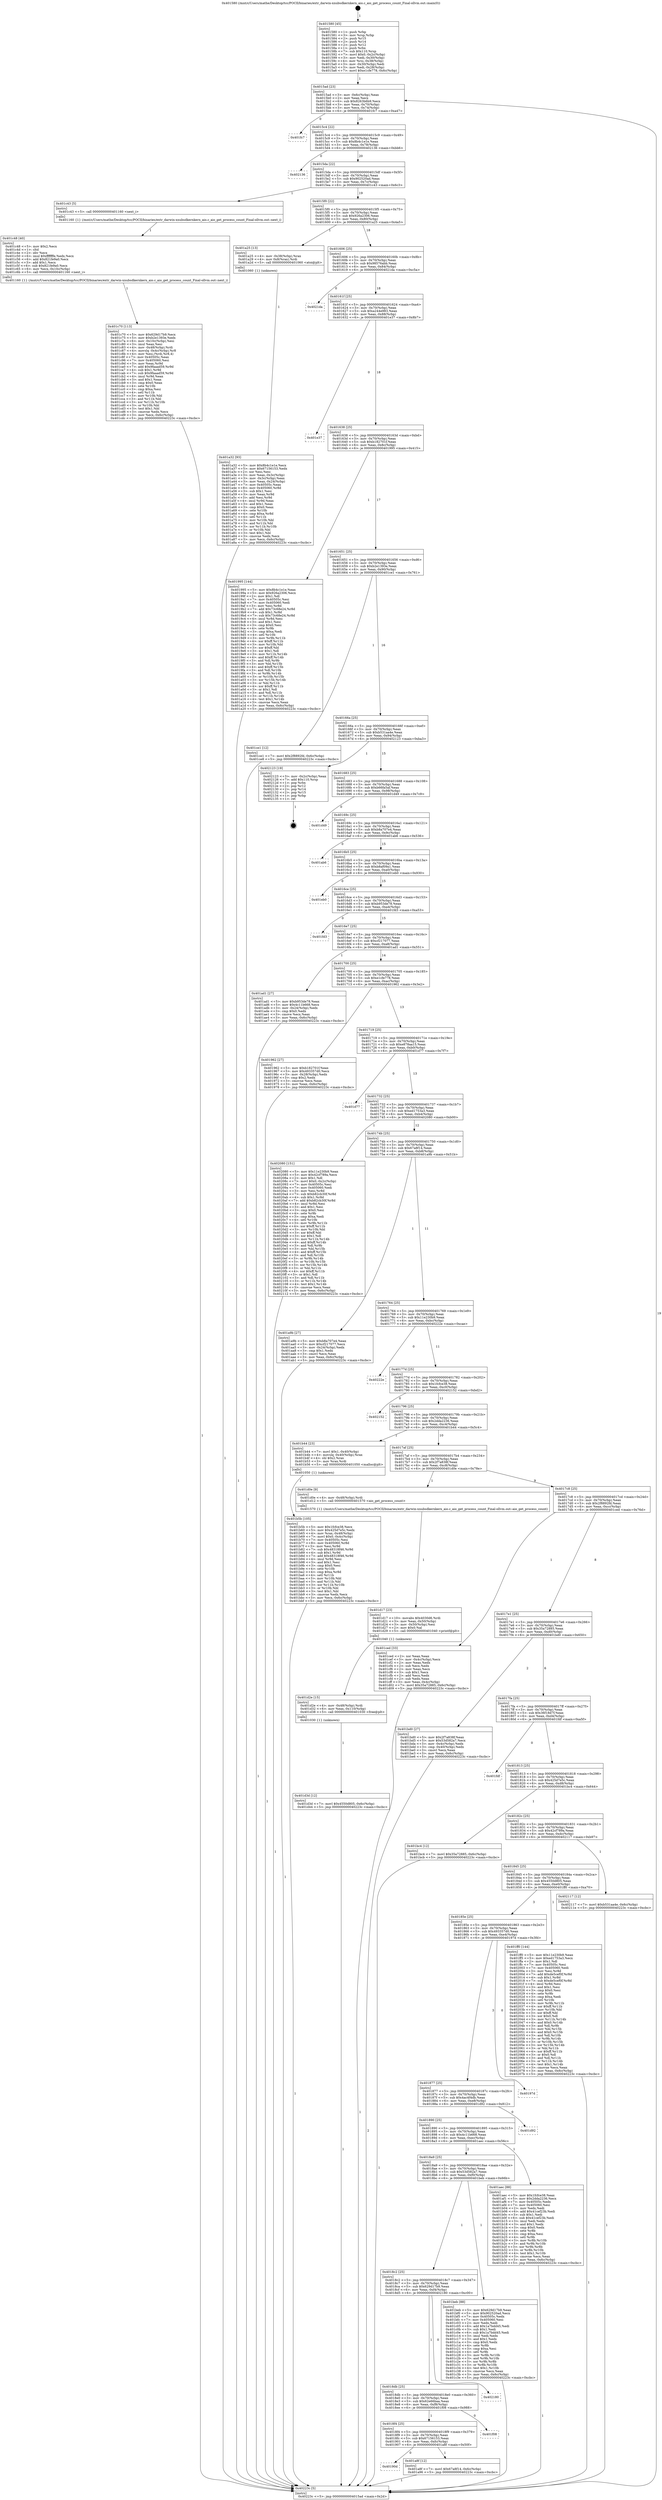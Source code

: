 digraph "0x401580" {
  label = "0x401580 (/mnt/c/Users/mathe/Desktop/tcc/POCII/binaries/extr_darwin-xnubsdkernkern_aio.c_aio_get_process_count_Final-ollvm.out::main(0))"
  labelloc = "t"
  node[shape=record]

  Entry [label="",width=0.3,height=0.3,shape=circle,fillcolor=black,style=filled]
  "0x4015ad" [label="{
     0x4015ad [23]\l
     | [instrs]\l
     &nbsp;&nbsp;0x4015ad \<+3\>: mov -0x6c(%rbp),%eax\l
     &nbsp;&nbsp;0x4015b0 \<+2\>: mov %eax,%ecx\l
     &nbsp;&nbsp;0x4015b2 \<+6\>: sub $0x8263b6b9,%ecx\l
     &nbsp;&nbsp;0x4015b8 \<+3\>: mov %eax,-0x70(%rbp)\l
     &nbsp;&nbsp;0x4015bb \<+3\>: mov %ecx,-0x74(%rbp)\l
     &nbsp;&nbsp;0x4015be \<+6\>: je 0000000000401fc7 \<main+0xa47\>\l
  }"]
  "0x401fc7" [label="{
     0x401fc7\l
  }", style=dashed]
  "0x4015c4" [label="{
     0x4015c4 [22]\l
     | [instrs]\l
     &nbsp;&nbsp;0x4015c4 \<+5\>: jmp 00000000004015c9 \<main+0x49\>\l
     &nbsp;&nbsp;0x4015c9 \<+3\>: mov -0x70(%rbp),%eax\l
     &nbsp;&nbsp;0x4015cc \<+5\>: sub $0x8b4c1e1e,%eax\l
     &nbsp;&nbsp;0x4015d1 \<+3\>: mov %eax,-0x78(%rbp)\l
     &nbsp;&nbsp;0x4015d4 \<+6\>: je 0000000000402136 \<main+0xbb6\>\l
  }"]
  Exit [label="",width=0.3,height=0.3,shape=circle,fillcolor=black,style=filled,peripheries=2]
  "0x402136" [label="{
     0x402136\l
  }", style=dashed]
  "0x4015da" [label="{
     0x4015da [22]\l
     | [instrs]\l
     &nbsp;&nbsp;0x4015da \<+5\>: jmp 00000000004015df \<main+0x5f\>\l
     &nbsp;&nbsp;0x4015df \<+3\>: mov -0x70(%rbp),%eax\l
     &nbsp;&nbsp;0x4015e2 \<+5\>: sub $0x902520ad,%eax\l
     &nbsp;&nbsp;0x4015e7 \<+3\>: mov %eax,-0x7c(%rbp)\l
     &nbsp;&nbsp;0x4015ea \<+6\>: je 0000000000401c43 \<main+0x6c3\>\l
  }"]
  "0x401d3d" [label="{
     0x401d3d [12]\l
     | [instrs]\l
     &nbsp;&nbsp;0x401d3d \<+7\>: movl $0x4550d805,-0x6c(%rbp)\l
     &nbsp;&nbsp;0x401d44 \<+5\>: jmp 000000000040223c \<main+0xcbc\>\l
  }"]
  "0x401c43" [label="{
     0x401c43 [5]\l
     | [instrs]\l
     &nbsp;&nbsp;0x401c43 \<+5\>: call 0000000000401160 \<next_i\>\l
     | [calls]\l
     &nbsp;&nbsp;0x401160 \{1\} (/mnt/c/Users/mathe/Desktop/tcc/POCII/binaries/extr_darwin-xnubsdkernkern_aio.c_aio_get_process_count_Final-ollvm.out::next_i)\l
  }"]
  "0x4015f0" [label="{
     0x4015f0 [22]\l
     | [instrs]\l
     &nbsp;&nbsp;0x4015f0 \<+5\>: jmp 00000000004015f5 \<main+0x75\>\l
     &nbsp;&nbsp;0x4015f5 \<+3\>: mov -0x70(%rbp),%eax\l
     &nbsp;&nbsp;0x4015f8 \<+5\>: sub $0x926a2306,%eax\l
     &nbsp;&nbsp;0x4015fd \<+3\>: mov %eax,-0x80(%rbp)\l
     &nbsp;&nbsp;0x401600 \<+6\>: je 0000000000401a25 \<main+0x4a5\>\l
  }"]
  "0x401d2e" [label="{
     0x401d2e [15]\l
     | [instrs]\l
     &nbsp;&nbsp;0x401d2e \<+4\>: mov -0x48(%rbp),%rdi\l
     &nbsp;&nbsp;0x401d32 \<+6\>: mov %eax,-0x110(%rbp)\l
     &nbsp;&nbsp;0x401d38 \<+5\>: call 0000000000401030 \<free@plt\>\l
     | [calls]\l
     &nbsp;&nbsp;0x401030 \{1\} (unknown)\l
  }"]
  "0x401a25" [label="{
     0x401a25 [13]\l
     | [instrs]\l
     &nbsp;&nbsp;0x401a25 \<+4\>: mov -0x38(%rbp),%rax\l
     &nbsp;&nbsp;0x401a29 \<+4\>: mov 0x8(%rax),%rdi\l
     &nbsp;&nbsp;0x401a2d \<+5\>: call 0000000000401060 \<atoi@plt\>\l
     | [calls]\l
     &nbsp;&nbsp;0x401060 \{1\} (unknown)\l
  }"]
  "0x401606" [label="{
     0x401606 [25]\l
     | [instrs]\l
     &nbsp;&nbsp;0x401606 \<+5\>: jmp 000000000040160b \<main+0x8b\>\l
     &nbsp;&nbsp;0x40160b \<+3\>: mov -0x70(%rbp),%eax\l
     &nbsp;&nbsp;0x40160e \<+5\>: sub $0x98576abb,%eax\l
     &nbsp;&nbsp;0x401613 \<+6\>: mov %eax,-0x84(%rbp)\l
     &nbsp;&nbsp;0x401619 \<+6\>: je 00000000004021da \<main+0xc5a\>\l
  }"]
  "0x401d17" [label="{
     0x401d17 [23]\l
     | [instrs]\l
     &nbsp;&nbsp;0x401d17 \<+10\>: movabs $0x4030d6,%rdi\l
     &nbsp;&nbsp;0x401d21 \<+3\>: mov %eax,-0x50(%rbp)\l
     &nbsp;&nbsp;0x401d24 \<+3\>: mov -0x50(%rbp),%esi\l
     &nbsp;&nbsp;0x401d27 \<+2\>: mov $0x0,%al\l
     &nbsp;&nbsp;0x401d29 \<+5\>: call 0000000000401040 \<printf@plt\>\l
     | [calls]\l
     &nbsp;&nbsp;0x401040 \{1\} (unknown)\l
  }"]
  "0x4021da" [label="{
     0x4021da\l
  }", style=dashed]
  "0x40161f" [label="{
     0x40161f [25]\l
     | [instrs]\l
     &nbsp;&nbsp;0x40161f \<+5\>: jmp 0000000000401624 \<main+0xa4\>\l
     &nbsp;&nbsp;0x401624 \<+3\>: mov -0x70(%rbp),%eax\l
     &nbsp;&nbsp;0x401627 \<+5\>: sub $0xa244e983,%eax\l
     &nbsp;&nbsp;0x40162c \<+6\>: mov %eax,-0x88(%rbp)\l
     &nbsp;&nbsp;0x401632 \<+6\>: je 0000000000401e37 \<main+0x8b7\>\l
  }"]
  "0x401c70" [label="{
     0x401c70 [113]\l
     | [instrs]\l
     &nbsp;&nbsp;0x401c70 \<+5\>: mov $0x629d17b9,%ecx\l
     &nbsp;&nbsp;0x401c75 \<+5\>: mov $0xb2e1393e,%edx\l
     &nbsp;&nbsp;0x401c7a \<+6\>: mov -0x10c(%rbp),%esi\l
     &nbsp;&nbsp;0x401c80 \<+3\>: imul %eax,%esi\l
     &nbsp;&nbsp;0x401c83 \<+4\>: mov -0x48(%rbp),%rdi\l
     &nbsp;&nbsp;0x401c87 \<+4\>: movslq -0x4c(%rbp),%r8\l
     &nbsp;&nbsp;0x401c8b \<+4\>: mov %esi,(%rdi,%r8,4)\l
     &nbsp;&nbsp;0x401c8f \<+7\>: mov 0x40505c,%eax\l
     &nbsp;&nbsp;0x401c96 \<+7\>: mov 0x405060,%esi\l
     &nbsp;&nbsp;0x401c9d \<+3\>: mov %eax,%r9d\l
     &nbsp;&nbsp;0x401ca0 \<+7\>: add $0x9faaad59,%r9d\l
     &nbsp;&nbsp;0x401ca7 \<+4\>: sub $0x1,%r9d\l
     &nbsp;&nbsp;0x401cab \<+7\>: sub $0x9faaad59,%r9d\l
     &nbsp;&nbsp;0x401cb2 \<+4\>: imul %r9d,%eax\l
     &nbsp;&nbsp;0x401cb6 \<+3\>: and $0x1,%eax\l
     &nbsp;&nbsp;0x401cb9 \<+3\>: cmp $0x0,%eax\l
     &nbsp;&nbsp;0x401cbc \<+4\>: sete %r10b\l
     &nbsp;&nbsp;0x401cc0 \<+3\>: cmp $0xa,%esi\l
     &nbsp;&nbsp;0x401cc3 \<+4\>: setl %r11b\l
     &nbsp;&nbsp;0x401cc7 \<+3\>: mov %r10b,%bl\l
     &nbsp;&nbsp;0x401cca \<+3\>: and %r11b,%bl\l
     &nbsp;&nbsp;0x401ccd \<+3\>: xor %r11b,%r10b\l
     &nbsp;&nbsp;0x401cd0 \<+3\>: or %r10b,%bl\l
     &nbsp;&nbsp;0x401cd3 \<+3\>: test $0x1,%bl\l
     &nbsp;&nbsp;0x401cd6 \<+3\>: cmovne %edx,%ecx\l
     &nbsp;&nbsp;0x401cd9 \<+3\>: mov %ecx,-0x6c(%rbp)\l
     &nbsp;&nbsp;0x401cdc \<+5\>: jmp 000000000040223c \<main+0xcbc\>\l
  }"]
  "0x401e37" [label="{
     0x401e37\l
  }", style=dashed]
  "0x401638" [label="{
     0x401638 [25]\l
     | [instrs]\l
     &nbsp;&nbsp;0x401638 \<+5\>: jmp 000000000040163d \<main+0xbd\>\l
     &nbsp;&nbsp;0x40163d \<+3\>: mov -0x70(%rbp),%eax\l
     &nbsp;&nbsp;0x401640 \<+5\>: sub $0xb182701f,%eax\l
     &nbsp;&nbsp;0x401645 \<+6\>: mov %eax,-0x8c(%rbp)\l
     &nbsp;&nbsp;0x40164b \<+6\>: je 0000000000401995 \<main+0x415\>\l
  }"]
  "0x401c48" [label="{
     0x401c48 [40]\l
     | [instrs]\l
     &nbsp;&nbsp;0x401c48 \<+5\>: mov $0x2,%ecx\l
     &nbsp;&nbsp;0x401c4d \<+1\>: cltd\l
     &nbsp;&nbsp;0x401c4e \<+2\>: idiv %ecx\l
     &nbsp;&nbsp;0x401c50 \<+6\>: imul $0xfffffffe,%edx,%ecx\l
     &nbsp;&nbsp;0x401c56 \<+6\>: add $0x821fe9a0,%ecx\l
     &nbsp;&nbsp;0x401c5c \<+3\>: add $0x1,%ecx\l
     &nbsp;&nbsp;0x401c5f \<+6\>: sub $0x821fe9a0,%ecx\l
     &nbsp;&nbsp;0x401c65 \<+6\>: mov %ecx,-0x10c(%rbp)\l
     &nbsp;&nbsp;0x401c6b \<+5\>: call 0000000000401160 \<next_i\>\l
     | [calls]\l
     &nbsp;&nbsp;0x401160 \{1\} (/mnt/c/Users/mathe/Desktop/tcc/POCII/binaries/extr_darwin-xnubsdkernkern_aio.c_aio_get_process_count_Final-ollvm.out::next_i)\l
  }"]
  "0x401995" [label="{
     0x401995 [144]\l
     | [instrs]\l
     &nbsp;&nbsp;0x401995 \<+5\>: mov $0x8b4c1e1e,%eax\l
     &nbsp;&nbsp;0x40199a \<+5\>: mov $0x926a2306,%ecx\l
     &nbsp;&nbsp;0x40199f \<+2\>: mov $0x1,%dl\l
     &nbsp;&nbsp;0x4019a1 \<+7\>: mov 0x40505c,%esi\l
     &nbsp;&nbsp;0x4019a8 \<+7\>: mov 0x405060,%edi\l
     &nbsp;&nbsp;0x4019af \<+3\>: mov %esi,%r8d\l
     &nbsp;&nbsp;0x4019b2 \<+7\>: add $0x73c68e24,%r8d\l
     &nbsp;&nbsp;0x4019b9 \<+4\>: sub $0x1,%r8d\l
     &nbsp;&nbsp;0x4019bd \<+7\>: sub $0x73c68e24,%r8d\l
     &nbsp;&nbsp;0x4019c4 \<+4\>: imul %r8d,%esi\l
     &nbsp;&nbsp;0x4019c8 \<+3\>: and $0x1,%esi\l
     &nbsp;&nbsp;0x4019cb \<+3\>: cmp $0x0,%esi\l
     &nbsp;&nbsp;0x4019ce \<+4\>: sete %r9b\l
     &nbsp;&nbsp;0x4019d2 \<+3\>: cmp $0xa,%edi\l
     &nbsp;&nbsp;0x4019d5 \<+4\>: setl %r10b\l
     &nbsp;&nbsp;0x4019d9 \<+3\>: mov %r9b,%r11b\l
     &nbsp;&nbsp;0x4019dc \<+4\>: xor $0xff,%r11b\l
     &nbsp;&nbsp;0x4019e0 \<+3\>: mov %r10b,%bl\l
     &nbsp;&nbsp;0x4019e3 \<+3\>: xor $0xff,%bl\l
     &nbsp;&nbsp;0x4019e6 \<+3\>: xor $0x1,%dl\l
     &nbsp;&nbsp;0x4019e9 \<+3\>: mov %r11b,%r14b\l
     &nbsp;&nbsp;0x4019ec \<+4\>: and $0xff,%r14b\l
     &nbsp;&nbsp;0x4019f0 \<+3\>: and %dl,%r9b\l
     &nbsp;&nbsp;0x4019f3 \<+3\>: mov %bl,%r15b\l
     &nbsp;&nbsp;0x4019f6 \<+4\>: and $0xff,%r15b\l
     &nbsp;&nbsp;0x4019fa \<+3\>: and %dl,%r10b\l
     &nbsp;&nbsp;0x4019fd \<+3\>: or %r9b,%r14b\l
     &nbsp;&nbsp;0x401a00 \<+3\>: or %r10b,%r15b\l
     &nbsp;&nbsp;0x401a03 \<+3\>: xor %r15b,%r14b\l
     &nbsp;&nbsp;0x401a06 \<+3\>: or %bl,%r11b\l
     &nbsp;&nbsp;0x401a09 \<+4\>: xor $0xff,%r11b\l
     &nbsp;&nbsp;0x401a0d \<+3\>: or $0x1,%dl\l
     &nbsp;&nbsp;0x401a10 \<+3\>: and %dl,%r11b\l
     &nbsp;&nbsp;0x401a13 \<+3\>: or %r11b,%r14b\l
     &nbsp;&nbsp;0x401a16 \<+4\>: test $0x1,%r14b\l
     &nbsp;&nbsp;0x401a1a \<+3\>: cmovne %ecx,%eax\l
     &nbsp;&nbsp;0x401a1d \<+3\>: mov %eax,-0x6c(%rbp)\l
     &nbsp;&nbsp;0x401a20 \<+5\>: jmp 000000000040223c \<main+0xcbc\>\l
  }"]
  "0x401651" [label="{
     0x401651 [25]\l
     | [instrs]\l
     &nbsp;&nbsp;0x401651 \<+5\>: jmp 0000000000401656 \<main+0xd6\>\l
     &nbsp;&nbsp;0x401656 \<+3\>: mov -0x70(%rbp),%eax\l
     &nbsp;&nbsp;0x401659 \<+5\>: sub $0xb2e1393e,%eax\l
     &nbsp;&nbsp;0x40165e \<+6\>: mov %eax,-0x90(%rbp)\l
     &nbsp;&nbsp;0x401664 \<+6\>: je 0000000000401ce1 \<main+0x761\>\l
  }"]
  "0x401b5b" [label="{
     0x401b5b [105]\l
     | [instrs]\l
     &nbsp;&nbsp;0x401b5b \<+5\>: mov $0x1fcfce38,%ecx\l
     &nbsp;&nbsp;0x401b60 \<+5\>: mov $0x425d7e5c,%edx\l
     &nbsp;&nbsp;0x401b65 \<+4\>: mov %rax,-0x48(%rbp)\l
     &nbsp;&nbsp;0x401b69 \<+7\>: movl $0x0,-0x4c(%rbp)\l
     &nbsp;&nbsp;0x401b70 \<+7\>: mov 0x40505c,%esi\l
     &nbsp;&nbsp;0x401b77 \<+8\>: mov 0x405060,%r8d\l
     &nbsp;&nbsp;0x401b7f \<+3\>: mov %esi,%r9d\l
     &nbsp;&nbsp;0x401b82 \<+7\>: sub $0x48318f46,%r9d\l
     &nbsp;&nbsp;0x401b89 \<+4\>: sub $0x1,%r9d\l
     &nbsp;&nbsp;0x401b8d \<+7\>: add $0x48318f46,%r9d\l
     &nbsp;&nbsp;0x401b94 \<+4\>: imul %r9d,%esi\l
     &nbsp;&nbsp;0x401b98 \<+3\>: and $0x1,%esi\l
     &nbsp;&nbsp;0x401b9b \<+3\>: cmp $0x0,%esi\l
     &nbsp;&nbsp;0x401b9e \<+4\>: sete %r10b\l
     &nbsp;&nbsp;0x401ba2 \<+4\>: cmp $0xa,%r8d\l
     &nbsp;&nbsp;0x401ba6 \<+4\>: setl %r11b\l
     &nbsp;&nbsp;0x401baa \<+3\>: mov %r10b,%bl\l
     &nbsp;&nbsp;0x401bad \<+3\>: and %r11b,%bl\l
     &nbsp;&nbsp;0x401bb0 \<+3\>: xor %r11b,%r10b\l
     &nbsp;&nbsp;0x401bb3 \<+3\>: or %r10b,%bl\l
     &nbsp;&nbsp;0x401bb6 \<+3\>: test $0x1,%bl\l
     &nbsp;&nbsp;0x401bb9 \<+3\>: cmovne %edx,%ecx\l
     &nbsp;&nbsp;0x401bbc \<+3\>: mov %ecx,-0x6c(%rbp)\l
     &nbsp;&nbsp;0x401bbf \<+5\>: jmp 000000000040223c \<main+0xcbc\>\l
  }"]
  "0x401ce1" [label="{
     0x401ce1 [12]\l
     | [instrs]\l
     &nbsp;&nbsp;0x401ce1 \<+7\>: movl $0x2f8892fd,-0x6c(%rbp)\l
     &nbsp;&nbsp;0x401ce8 \<+5\>: jmp 000000000040223c \<main+0xcbc\>\l
  }"]
  "0x40166a" [label="{
     0x40166a [25]\l
     | [instrs]\l
     &nbsp;&nbsp;0x40166a \<+5\>: jmp 000000000040166f \<main+0xef\>\l
     &nbsp;&nbsp;0x40166f \<+3\>: mov -0x70(%rbp),%eax\l
     &nbsp;&nbsp;0x401672 \<+5\>: sub $0xb531aa4e,%eax\l
     &nbsp;&nbsp;0x401677 \<+6\>: mov %eax,-0x94(%rbp)\l
     &nbsp;&nbsp;0x40167d \<+6\>: je 0000000000402123 \<main+0xba3\>\l
  }"]
  "0x40190d" [label="{
     0x40190d\l
  }", style=dashed]
  "0x402123" [label="{
     0x402123 [19]\l
     | [instrs]\l
     &nbsp;&nbsp;0x402123 \<+3\>: mov -0x2c(%rbp),%eax\l
     &nbsp;&nbsp;0x402126 \<+7\>: add $0x110,%rsp\l
     &nbsp;&nbsp;0x40212d \<+1\>: pop %rbx\l
     &nbsp;&nbsp;0x40212e \<+2\>: pop %r12\l
     &nbsp;&nbsp;0x402130 \<+2\>: pop %r14\l
     &nbsp;&nbsp;0x402132 \<+2\>: pop %r15\l
     &nbsp;&nbsp;0x402134 \<+1\>: pop %rbp\l
     &nbsp;&nbsp;0x402135 \<+1\>: ret\l
  }"]
  "0x401683" [label="{
     0x401683 [25]\l
     | [instrs]\l
     &nbsp;&nbsp;0x401683 \<+5\>: jmp 0000000000401688 \<main+0x108\>\l
     &nbsp;&nbsp;0x401688 \<+3\>: mov -0x70(%rbp),%eax\l
     &nbsp;&nbsp;0x40168b \<+5\>: sub $0xb66fa5af,%eax\l
     &nbsp;&nbsp;0x401690 \<+6\>: mov %eax,-0x98(%rbp)\l
     &nbsp;&nbsp;0x401696 \<+6\>: je 0000000000401d49 \<main+0x7c9\>\l
  }"]
  "0x401a8f" [label="{
     0x401a8f [12]\l
     | [instrs]\l
     &nbsp;&nbsp;0x401a8f \<+7\>: movl $0x67a8f14,-0x6c(%rbp)\l
     &nbsp;&nbsp;0x401a96 \<+5\>: jmp 000000000040223c \<main+0xcbc\>\l
  }"]
  "0x401d49" [label="{
     0x401d49\l
  }", style=dashed]
  "0x40169c" [label="{
     0x40169c [25]\l
     | [instrs]\l
     &nbsp;&nbsp;0x40169c \<+5\>: jmp 00000000004016a1 \<main+0x121\>\l
     &nbsp;&nbsp;0x4016a1 \<+3\>: mov -0x70(%rbp),%eax\l
     &nbsp;&nbsp;0x4016a4 \<+5\>: sub $0xb8a707e4,%eax\l
     &nbsp;&nbsp;0x4016a9 \<+6\>: mov %eax,-0x9c(%rbp)\l
     &nbsp;&nbsp;0x4016af \<+6\>: je 0000000000401ab6 \<main+0x536\>\l
  }"]
  "0x4018f4" [label="{
     0x4018f4 [25]\l
     | [instrs]\l
     &nbsp;&nbsp;0x4018f4 \<+5\>: jmp 00000000004018f9 \<main+0x379\>\l
     &nbsp;&nbsp;0x4018f9 \<+3\>: mov -0x70(%rbp),%eax\l
     &nbsp;&nbsp;0x4018fc \<+5\>: sub $0x67156153,%eax\l
     &nbsp;&nbsp;0x401901 \<+6\>: mov %eax,-0xfc(%rbp)\l
     &nbsp;&nbsp;0x401907 \<+6\>: je 0000000000401a8f \<main+0x50f\>\l
  }"]
  "0x401ab6" [label="{
     0x401ab6\l
  }", style=dashed]
  "0x4016b5" [label="{
     0x4016b5 [25]\l
     | [instrs]\l
     &nbsp;&nbsp;0x4016b5 \<+5\>: jmp 00000000004016ba \<main+0x13a\>\l
     &nbsp;&nbsp;0x4016ba \<+3\>: mov -0x70(%rbp),%eax\l
     &nbsp;&nbsp;0x4016bd \<+5\>: sub $0xb8af09a1,%eax\l
     &nbsp;&nbsp;0x4016c2 \<+6\>: mov %eax,-0xa0(%rbp)\l
     &nbsp;&nbsp;0x4016c8 \<+6\>: je 0000000000401eb0 \<main+0x930\>\l
  }"]
  "0x401f08" [label="{
     0x401f08\l
  }", style=dashed]
  "0x401eb0" [label="{
     0x401eb0\l
  }", style=dashed]
  "0x4016ce" [label="{
     0x4016ce [25]\l
     | [instrs]\l
     &nbsp;&nbsp;0x4016ce \<+5\>: jmp 00000000004016d3 \<main+0x153\>\l
     &nbsp;&nbsp;0x4016d3 \<+3\>: mov -0x70(%rbp),%eax\l
     &nbsp;&nbsp;0x4016d6 \<+5\>: sub $0xb953de78,%eax\l
     &nbsp;&nbsp;0x4016db \<+6\>: mov %eax,-0xa4(%rbp)\l
     &nbsp;&nbsp;0x4016e1 \<+6\>: je 0000000000401fd3 \<main+0xa53\>\l
  }"]
  "0x4018db" [label="{
     0x4018db [25]\l
     | [instrs]\l
     &nbsp;&nbsp;0x4018db \<+5\>: jmp 00000000004018e0 \<main+0x360\>\l
     &nbsp;&nbsp;0x4018e0 \<+3\>: mov -0x70(%rbp),%eax\l
     &nbsp;&nbsp;0x4018e3 \<+5\>: sub $0x62e66baa,%eax\l
     &nbsp;&nbsp;0x4018e8 \<+6\>: mov %eax,-0xf8(%rbp)\l
     &nbsp;&nbsp;0x4018ee \<+6\>: je 0000000000401f08 \<main+0x988\>\l
  }"]
  "0x401fd3" [label="{
     0x401fd3\l
  }", style=dashed]
  "0x4016e7" [label="{
     0x4016e7 [25]\l
     | [instrs]\l
     &nbsp;&nbsp;0x4016e7 \<+5\>: jmp 00000000004016ec \<main+0x16c\>\l
     &nbsp;&nbsp;0x4016ec \<+3\>: mov -0x70(%rbp),%eax\l
     &nbsp;&nbsp;0x4016ef \<+5\>: sub $0xcf217077,%eax\l
     &nbsp;&nbsp;0x4016f4 \<+6\>: mov %eax,-0xa8(%rbp)\l
     &nbsp;&nbsp;0x4016fa \<+6\>: je 0000000000401ad1 \<main+0x551\>\l
  }"]
  "0x402180" [label="{
     0x402180\l
  }", style=dashed]
  "0x401ad1" [label="{
     0x401ad1 [27]\l
     | [instrs]\l
     &nbsp;&nbsp;0x401ad1 \<+5\>: mov $0xb953de78,%eax\l
     &nbsp;&nbsp;0x401ad6 \<+5\>: mov $0x4c11b668,%ecx\l
     &nbsp;&nbsp;0x401adb \<+3\>: mov -0x24(%rbp),%edx\l
     &nbsp;&nbsp;0x401ade \<+3\>: cmp $0x0,%edx\l
     &nbsp;&nbsp;0x401ae1 \<+3\>: cmove %ecx,%eax\l
     &nbsp;&nbsp;0x401ae4 \<+3\>: mov %eax,-0x6c(%rbp)\l
     &nbsp;&nbsp;0x401ae7 \<+5\>: jmp 000000000040223c \<main+0xcbc\>\l
  }"]
  "0x401700" [label="{
     0x401700 [25]\l
     | [instrs]\l
     &nbsp;&nbsp;0x401700 \<+5\>: jmp 0000000000401705 \<main+0x185\>\l
     &nbsp;&nbsp;0x401705 \<+3\>: mov -0x70(%rbp),%eax\l
     &nbsp;&nbsp;0x401708 \<+5\>: sub $0xe1cfe778,%eax\l
     &nbsp;&nbsp;0x40170d \<+6\>: mov %eax,-0xac(%rbp)\l
     &nbsp;&nbsp;0x401713 \<+6\>: je 0000000000401962 \<main+0x3e2\>\l
  }"]
  "0x4018c2" [label="{
     0x4018c2 [25]\l
     | [instrs]\l
     &nbsp;&nbsp;0x4018c2 \<+5\>: jmp 00000000004018c7 \<main+0x347\>\l
     &nbsp;&nbsp;0x4018c7 \<+3\>: mov -0x70(%rbp),%eax\l
     &nbsp;&nbsp;0x4018ca \<+5\>: sub $0x629d17b9,%eax\l
     &nbsp;&nbsp;0x4018cf \<+6\>: mov %eax,-0xf4(%rbp)\l
     &nbsp;&nbsp;0x4018d5 \<+6\>: je 0000000000402180 \<main+0xc00\>\l
  }"]
  "0x401962" [label="{
     0x401962 [27]\l
     | [instrs]\l
     &nbsp;&nbsp;0x401962 \<+5\>: mov $0xb182701f,%eax\l
     &nbsp;&nbsp;0x401967 \<+5\>: mov $0x493357d0,%ecx\l
     &nbsp;&nbsp;0x40196c \<+3\>: mov -0x28(%rbp),%edx\l
     &nbsp;&nbsp;0x40196f \<+3\>: cmp $0x2,%edx\l
     &nbsp;&nbsp;0x401972 \<+3\>: cmovne %ecx,%eax\l
     &nbsp;&nbsp;0x401975 \<+3\>: mov %eax,-0x6c(%rbp)\l
     &nbsp;&nbsp;0x401978 \<+5\>: jmp 000000000040223c \<main+0xcbc\>\l
  }"]
  "0x401719" [label="{
     0x401719 [25]\l
     | [instrs]\l
     &nbsp;&nbsp;0x401719 \<+5\>: jmp 000000000040171e \<main+0x19e\>\l
     &nbsp;&nbsp;0x40171e \<+3\>: mov -0x70(%rbp),%eax\l
     &nbsp;&nbsp;0x401721 \<+5\>: sub $0xe878aa15,%eax\l
     &nbsp;&nbsp;0x401726 \<+6\>: mov %eax,-0xb0(%rbp)\l
     &nbsp;&nbsp;0x40172c \<+6\>: je 0000000000401d77 \<main+0x7f7\>\l
  }"]
  "0x40223c" [label="{
     0x40223c [5]\l
     | [instrs]\l
     &nbsp;&nbsp;0x40223c \<+5\>: jmp 00000000004015ad \<main+0x2d\>\l
  }"]
  "0x401580" [label="{
     0x401580 [45]\l
     | [instrs]\l
     &nbsp;&nbsp;0x401580 \<+1\>: push %rbp\l
     &nbsp;&nbsp;0x401581 \<+3\>: mov %rsp,%rbp\l
     &nbsp;&nbsp;0x401584 \<+2\>: push %r15\l
     &nbsp;&nbsp;0x401586 \<+2\>: push %r14\l
     &nbsp;&nbsp;0x401588 \<+2\>: push %r12\l
     &nbsp;&nbsp;0x40158a \<+1\>: push %rbx\l
     &nbsp;&nbsp;0x40158b \<+7\>: sub $0x110,%rsp\l
     &nbsp;&nbsp;0x401592 \<+7\>: movl $0x0,-0x2c(%rbp)\l
     &nbsp;&nbsp;0x401599 \<+3\>: mov %edi,-0x30(%rbp)\l
     &nbsp;&nbsp;0x40159c \<+4\>: mov %rsi,-0x38(%rbp)\l
     &nbsp;&nbsp;0x4015a0 \<+3\>: mov -0x30(%rbp),%edi\l
     &nbsp;&nbsp;0x4015a3 \<+3\>: mov %edi,-0x28(%rbp)\l
     &nbsp;&nbsp;0x4015a6 \<+7\>: movl $0xe1cfe778,-0x6c(%rbp)\l
  }"]
  "0x401a32" [label="{
     0x401a32 [93]\l
     | [instrs]\l
     &nbsp;&nbsp;0x401a32 \<+5\>: mov $0x8b4c1e1e,%ecx\l
     &nbsp;&nbsp;0x401a37 \<+5\>: mov $0x67156153,%edx\l
     &nbsp;&nbsp;0x401a3c \<+2\>: xor %esi,%esi\l
     &nbsp;&nbsp;0x401a3e \<+3\>: mov %eax,-0x3c(%rbp)\l
     &nbsp;&nbsp;0x401a41 \<+3\>: mov -0x3c(%rbp),%eax\l
     &nbsp;&nbsp;0x401a44 \<+3\>: mov %eax,-0x24(%rbp)\l
     &nbsp;&nbsp;0x401a47 \<+7\>: mov 0x40505c,%eax\l
     &nbsp;&nbsp;0x401a4e \<+8\>: mov 0x405060,%r8d\l
     &nbsp;&nbsp;0x401a56 \<+3\>: sub $0x1,%esi\l
     &nbsp;&nbsp;0x401a59 \<+3\>: mov %eax,%r9d\l
     &nbsp;&nbsp;0x401a5c \<+3\>: add %esi,%r9d\l
     &nbsp;&nbsp;0x401a5f \<+4\>: imul %r9d,%eax\l
     &nbsp;&nbsp;0x401a63 \<+3\>: and $0x1,%eax\l
     &nbsp;&nbsp;0x401a66 \<+3\>: cmp $0x0,%eax\l
     &nbsp;&nbsp;0x401a69 \<+4\>: sete %r10b\l
     &nbsp;&nbsp;0x401a6d \<+4\>: cmp $0xa,%r8d\l
     &nbsp;&nbsp;0x401a71 \<+4\>: setl %r11b\l
     &nbsp;&nbsp;0x401a75 \<+3\>: mov %r10b,%bl\l
     &nbsp;&nbsp;0x401a78 \<+3\>: and %r11b,%bl\l
     &nbsp;&nbsp;0x401a7b \<+3\>: xor %r11b,%r10b\l
     &nbsp;&nbsp;0x401a7e \<+3\>: or %r10b,%bl\l
     &nbsp;&nbsp;0x401a81 \<+3\>: test $0x1,%bl\l
     &nbsp;&nbsp;0x401a84 \<+3\>: cmovne %edx,%ecx\l
     &nbsp;&nbsp;0x401a87 \<+3\>: mov %ecx,-0x6c(%rbp)\l
     &nbsp;&nbsp;0x401a8a \<+5\>: jmp 000000000040223c \<main+0xcbc\>\l
  }"]
  "0x401beb" [label="{
     0x401beb [88]\l
     | [instrs]\l
     &nbsp;&nbsp;0x401beb \<+5\>: mov $0x629d17b9,%eax\l
     &nbsp;&nbsp;0x401bf0 \<+5\>: mov $0x902520ad,%ecx\l
     &nbsp;&nbsp;0x401bf5 \<+7\>: mov 0x40505c,%edx\l
     &nbsp;&nbsp;0x401bfc \<+7\>: mov 0x405060,%esi\l
     &nbsp;&nbsp;0x401c03 \<+2\>: mov %edx,%edi\l
     &nbsp;&nbsp;0x401c05 \<+6\>: add $0x1a7bdd45,%edi\l
     &nbsp;&nbsp;0x401c0b \<+3\>: sub $0x1,%edi\l
     &nbsp;&nbsp;0x401c0e \<+6\>: sub $0x1a7bdd45,%edi\l
     &nbsp;&nbsp;0x401c14 \<+3\>: imul %edi,%edx\l
     &nbsp;&nbsp;0x401c17 \<+3\>: and $0x1,%edx\l
     &nbsp;&nbsp;0x401c1a \<+3\>: cmp $0x0,%edx\l
     &nbsp;&nbsp;0x401c1d \<+4\>: sete %r8b\l
     &nbsp;&nbsp;0x401c21 \<+3\>: cmp $0xa,%esi\l
     &nbsp;&nbsp;0x401c24 \<+4\>: setl %r9b\l
     &nbsp;&nbsp;0x401c28 \<+3\>: mov %r8b,%r10b\l
     &nbsp;&nbsp;0x401c2b \<+3\>: and %r9b,%r10b\l
     &nbsp;&nbsp;0x401c2e \<+3\>: xor %r9b,%r8b\l
     &nbsp;&nbsp;0x401c31 \<+3\>: or %r8b,%r10b\l
     &nbsp;&nbsp;0x401c34 \<+4\>: test $0x1,%r10b\l
     &nbsp;&nbsp;0x401c38 \<+3\>: cmovne %ecx,%eax\l
     &nbsp;&nbsp;0x401c3b \<+3\>: mov %eax,-0x6c(%rbp)\l
     &nbsp;&nbsp;0x401c3e \<+5\>: jmp 000000000040223c \<main+0xcbc\>\l
  }"]
  "0x401d77" [label="{
     0x401d77\l
  }", style=dashed]
  "0x401732" [label="{
     0x401732 [25]\l
     | [instrs]\l
     &nbsp;&nbsp;0x401732 \<+5\>: jmp 0000000000401737 \<main+0x1b7\>\l
     &nbsp;&nbsp;0x401737 \<+3\>: mov -0x70(%rbp),%eax\l
     &nbsp;&nbsp;0x40173a \<+5\>: sub $0xed1753a3,%eax\l
     &nbsp;&nbsp;0x40173f \<+6\>: mov %eax,-0xb4(%rbp)\l
     &nbsp;&nbsp;0x401745 \<+6\>: je 0000000000402080 \<main+0xb00\>\l
  }"]
  "0x4018a9" [label="{
     0x4018a9 [25]\l
     | [instrs]\l
     &nbsp;&nbsp;0x4018a9 \<+5\>: jmp 00000000004018ae \<main+0x32e\>\l
     &nbsp;&nbsp;0x4018ae \<+3\>: mov -0x70(%rbp),%eax\l
     &nbsp;&nbsp;0x4018b1 \<+5\>: sub $0x53d582a7,%eax\l
     &nbsp;&nbsp;0x4018b6 \<+6\>: mov %eax,-0xf0(%rbp)\l
     &nbsp;&nbsp;0x4018bc \<+6\>: je 0000000000401beb \<main+0x66b\>\l
  }"]
  "0x402080" [label="{
     0x402080 [151]\l
     | [instrs]\l
     &nbsp;&nbsp;0x402080 \<+5\>: mov $0x11e230b9,%eax\l
     &nbsp;&nbsp;0x402085 \<+5\>: mov $0x42cf789a,%ecx\l
     &nbsp;&nbsp;0x40208a \<+2\>: mov $0x1,%dl\l
     &nbsp;&nbsp;0x40208c \<+7\>: movl $0x0,-0x2c(%rbp)\l
     &nbsp;&nbsp;0x402093 \<+7\>: mov 0x40505c,%esi\l
     &nbsp;&nbsp;0x40209a \<+7\>: mov 0x405060,%edi\l
     &nbsp;&nbsp;0x4020a1 \<+3\>: mov %esi,%r8d\l
     &nbsp;&nbsp;0x4020a4 \<+7\>: sub $0xb82cb30f,%r8d\l
     &nbsp;&nbsp;0x4020ab \<+4\>: sub $0x1,%r8d\l
     &nbsp;&nbsp;0x4020af \<+7\>: add $0xb82cb30f,%r8d\l
     &nbsp;&nbsp;0x4020b6 \<+4\>: imul %r8d,%esi\l
     &nbsp;&nbsp;0x4020ba \<+3\>: and $0x1,%esi\l
     &nbsp;&nbsp;0x4020bd \<+3\>: cmp $0x0,%esi\l
     &nbsp;&nbsp;0x4020c0 \<+4\>: sete %r9b\l
     &nbsp;&nbsp;0x4020c4 \<+3\>: cmp $0xa,%edi\l
     &nbsp;&nbsp;0x4020c7 \<+4\>: setl %r10b\l
     &nbsp;&nbsp;0x4020cb \<+3\>: mov %r9b,%r11b\l
     &nbsp;&nbsp;0x4020ce \<+4\>: xor $0xff,%r11b\l
     &nbsp;&nbsp;0x4020d2 \<+3\>: mov %r10b,%bl\l
     &nbsp;&nbsp;0x4020d5 \<+3\>: xor $0xff,%bl\l
     &nbsp;&nbsp;0x4020d8 \<+3\>: xor $0x1,%dl\l
     &nbsp;&nbsp;0x4020db \<+3\>: mov %r11b,%r14b\l
     &nbsp;&nbsp;0x4020de \<+4\>: and $0xff,%r14b\l
     &nbsp;&nbsp;0x4020e2 \<+3\>: and %dl,%r9b\l
     &nbsp;&nbsp;0x4020e5 \<+3\>: mov %bl,%r15b\l
     &nbsp;&nbsp;0x4020e8 \<+4\>: and $0xff,%r15b\l
     &nbsp;&nbsp;0x4020ec \<+3\>: and %dl,%r10b\l
     &nbsp;&nbsp;0x4020ef \<+3\>: or %r9b,%r14b\l
     &nbsp;&nbsp;0x4020f2 \<+3\>: or %r10b,%r15b\l
     &nbsp;&nbsp;0x4020f5 \<+3\>: xor %r15b,%r14b\l
     &nbsp;&nbsp;0x4020f8 \<+3\>: or %bl,%r11b\l
     &nbsp;&nbsp;0x4020fb \<+4\>: xor $0xff,%r11b\l
     &nbsp;&nbsp;0x4020ff \<+3\>: or $0x1,%dl\l
     &nbsp;&nbsp;0x402102 \<+3\>: and %dl,%r11b\l
     &nbsp;&nbsp;0x402105 \<+3\>: or %r11b,%r14b\l
     &nbsp;&nbsp;0x402108 \<+4\>: test $0x1,%r14b\l
     &nbsp;&nbsp;0x40210c \<+3\>: cmovne %ecx,%eax\l
     &nbsp;&nbsp;0x40210f \<+3\>: mov %eax,-0x6c(%rbp)\l
     &nbsp;&nbsp;0x402112 \<+5\>: jmp 000000000040223c \<main+0xcbc\>\l
  }"]
  "0x40174b" [label="{
     0x40174b [25]\l
     | [instrs]\l
     &nbsp;&nbsp;0x40174b \<+5\>: jmp 0000000000401750 \<main+0x1d0\>\l
     &nbsp;&nbsp;0x401750 \<+3\>: mov -0x70(%rbp),%eax\l
     &nbsp;&nbsp;0x401753 \<+5\>: sub $0x67a8f14,%eax\l
     &nbsp;&nbsp;0x401758 \<+6\>: mov %eax,-0xb8(%rbp)\l
     &nbsp;&nbsp;0x40175e \<+6\>: je 0000000000401a9b \<main+0x51b\>\l
  }"]
  "0x401aec" [label="{
     0x401aec [88]\l
     | [instrs]\l
     &nbsp;&nbsp;0x401aec \<+5\>: mov $0x1fcfce38,%eax\l
     &nbsp;&nbsp;0x401af1 \<+5\>: mov $0x2dda2236,%ecx\l
     &nbsp;&nbsp;0x401af6 \<+7\>: mov 0x40505c,%edx\l
     &nbsp;&nbsp;0x401afd \<+7\>: mov 0x405060,%esi\l
     &nbsp;&nbsp;0x401b04 \<+2\>: mov %edx,%edi\l
     &nbsp;&nbsp;0x401b06 \<+6\>: add $0x41cef23b,%edi\l
     &nbsp;&nbsp;0x401b0c \<+3\>: sub $0x1,%edi\l
     &nbsp;&nbsp;0x401b0f \<+6\>: sub $0x41cef23b,%edi\l
     &nbsp;&nbsp;0x401b15 \<+3\>: imul %edi,%edx\l
     &nbsp;&nbsp;0x401b18 \<+3\>: and $0x1,%edx\l
     &nbsp;&nbsp;0x401b1b \<+3\>: cmp $0x0,%edx\l
     &nbsp;&nbsp;0x401b1e \<+4\>: sete %r8b\l
     &nbsp;&nbsp;0x401b22 \<+3\>: cmp $0xa,%esi\l
     &nbsp;&nbsp;0x401b25 \<+4\>: setl %r9b\l
     &nbsp;&nbsp;0x401b29 \<+3\>: mov %r8b,%r10b\l
     &nbsp;&nbsp;0x401b2c \<+3\>: and %r9b,%r10b\l
     &nbsp;&nbsp;0x401b2f \<+3\>: xor %r9b,%r8b\l
     &nbsp;&nbsp;0x401b32 \<+3\>: or %r8b,%r10b\l
     &nbsp;&nbsp;0x401b35 \<+4\>: test $0x1,%r10b\l
     &nbsp;&nbsp;0x401b39 \<+3\>: cmovne %ecx,%eax\l
     &nbsp;&nbsp;0x401b3c \<+3\>: mov %eax,-0x6c(%rbp)\l
     &nbsp;&nbsp;0x401b3f \<+5\>: jmp 000000000040223c \<main+0xcbc\>\l
  }"]
  "0x401a9b" [label="{
     0x401a9b [27]\l
     | [instrs]\l
     &nbsp;&nbsp;0x401a9b \<+5\>: mov $0xb8a707e4,%eax\l
     &nbsp;&nbsp;0x401aa0 \<+5\>: mov $0xcf217077,%ecx\l
     &nbsp;&nbsp;0x401aa5 \<+3\>: mov -0x24(%rbp),%edx\l
     &nbsp;&nbsp;0x401aa8 \<+3\>: cmp $0x1,%edx\l
     &nbsp;&nbsp;0x401aab \<+3\>: cmovl %ecx,%eax\l
     &nbsp;&nbsp;0x401aae \<+3\>: mov %eax,-0x6c(%rbp)\l
     &nbsp;&nbsp;0x401ab1 \<+5\>: jmp 000000000040223c \<main+0xcbc\>\l
  }"]
  "0x401764" [label="{
     0x401764 [25]\l
     | [instrs]\l
     &nbsp;&nbsp;0x401764 \<+5\>: jmp 0000000000401769 \<main+0x1e9\>\l
     &nbsp;&nbsp;0x401769 \<+3\>: mov -0x70(%rbp),%eax\l
     &nbsp;&nbsp;0x40176c \<+5\>: sub $0x11e230b9,%eax\l
     &nbsp;&nbsp;0x401771 \<+6\>: mov %eax,-0xbc(%rbp)\l
     &nbsp;&nbsp;0x401777 \<+6\>: je 000000000040222e \<main+0xcae\>\l
  }"]
  "0x401890" [label="{
     0x401890 [25]\l
     | [instrs]\l
     &nbsp;&nbsp;0x401890 \<+5\>: jmp 0000000000401895 \<main+0x315\>\l
     &nbsp;&nbsp;0x401895 \<+3\>: mov -0x70(%rbp),%eax\l
     &nbsp;&nbsp;0x401898 \<+5\>: sub $0x4c11b668,%eax\l
     &nbsp;&nbsp;0x40189d \<+6\>: mov %eax,-0xec(%rbp)\l
     &nbsp;&nbsp;0x4018a3 \<+6\>: je 0000000000401aec \<main+0x56c\>\l
  }"]
  "0x40222e" [label="{
     0x40222e\l
  }", style=dashed]
  "0x40177d" [label="{
     0x40177d [25]\l
     | [instrs]\l
     &nbsp;&nbsp;0x40177d \<+5\>: jmp 0000000000401782 \<main+0x202\>\l
     &nbsp;&nbsp;0x401782 \<+3\>: mov -0x70(%rbp),%eax\l
     &nbsp;&nbsp;0x401785 \<+5\>: sub $0x1fcfce38,%eax\l
     &nbsp;&nbsp;0x40178a \<+6\>: mov %eax,-0xc0(%rbp)\l
     &nbsp;&nbsp;0x401790 \<+6\>: je 0000000000402152 \<main+0xbd2\>\l
  }"]
  "0x401d92" [label="{
     0x401d92\l
  }", style=dashed]
  "0x402152" [label="{
     0x402152\l
  }", style=dashed]
  "0x401796" [label="{
     0x401796 [25]\l
     | [instrs]\l
     &nbsp;&nbsp;0x401796 \<+5\>: jmp 000000000040179b \<main+0x21b\>\l
     &nbsp;&nbsp;0x40179b \<+3\>: mov -0x70(%rbp),%eax\l
     &nbsp;&nbsp;0x40179e \<+5\>: sub $0x2dda2236,%eax\l
     &nbsp;&nbsp;0x4017a3 \<+6\>: mov %eax,-0xc4(%rbp)\l
     &nbsp;&nbsp;0x4017a9 \<+6\>: je 0000000000401b44 \<main+0x5c4\>\l
  }"]
  "0x401877" [label="{
     0x401877 [25]\l
     | [instrs]\l
     &nbsp;&nbsp;0x401877 \<+5\>: jmp 000000000040187c \<main+0x2fc\>\l
     &nbsp;&nbsp;0x40187c \<+3\>: mov -0x70(%rbp),%eax\l
     &nbsp;&nbsp;0x40187f \<+5\>: sub $0x4ac4f4db,%eax\l
     &nbsp;&nbsp;0x401884 \<+6\>: mov %eax,-0xe8(%rbp)\l
     &nbsp;&nbsp;0x40188a \<+6\>: je 0000000000401d92 \<main+0x812\>\l
  }"]
  "0x401b44" [label="{
     0x401b44 [23]\l
     | [instrs]\l
     &nbsp;&nbsp;0x401b44 \<+7\>: movl $0x1,-0x40(%rbp)\l
     &nbsp;&nbsp;0x401b4b \<+4\>: movslq -0x40(%rbp),%rax\l
     &nbsp;&nbsp;0x401b4f \<+4\>: shl $0x2,%rax\l
     &nbsp;&nbsp;0x401b53 \<+3\>: mov %rax,%rdi\l
     &nbsp;&nbsp;0x401b56 \<+5\>: call 0000000000401050 \<malloc@plt\>\l
     | [calls]\l
     &nbsp;&nbsp;0x401050 \{1\} (unknown)\l
  }"]
  "0x4017af" [label="{
     0x4017af [25]\l
     | [instrs]\l
     &nbsp;&nbsp;0x4017af \<+5\>: jmp 00000000004017b4 \<main+0x234\>\l
     &nbsp;&nbsp;0x4017b4 \<+3\>: mov -0x70(%rbp),%eax\l
     &nbsp;&nbsp;0x4017b7 \<+5\>: sub $0x2f7a838f,%eax\l
     &nbsp;&nbsp;0x4017bc \<+6\>: mov %eax,-0xc8(%rbp)\l
     &nbsp;&nbsp;0x4017c2 \<+6\>: je 0000000000401d0e \<main+0x78e\>\l
  }"]
  "0x40197d" [label="{
     0x40197d\l
  }", style=dashed]
  "0x401d0e" [label="{
     0x401d0e [9]\l
     | [instrs]\l
     &nbsp;&nbsp;0x401d0e \<+4\>: mov -0x48(%rbp),%rdi\l
     &nbsp;&nbsp;0x401d12 \<+5\>: call 0000000000401570 \<aio_get_process_count\>\l
     | [calls]\l
     &nbsp;&nbsp;0x401570 \{1\} (/mnt/c/Users/mathe/Desktop/tcc/POCII/binaries/extr_darwin-xnubsdkernkern_aio.c_aio_get_process_count_Final-ollvm.out::aio_get_process_count)\l
  }"]
  "0x4017c8" [label="{
     0x4017c8 [25]\l
     | [instrs]\l
     &nbsp;&nbsp;0x4017c8 \<+5\>: jmp 00000000004017cd \<main+0x24d\>\l
     &nbsp;&nbsp;0x4017cd \<+3\>: mov -0x70(%rbp),%eax\l
     &nbsp;&nbsp;0x4017d0 \<+5\>: sub $0x2f8892fd,%eax\l
     &nbsp;&nbsp;0x4017d5 \<+6\>: mov %eax,-0xcc(%rbp)\l
     &nbsp;&nbsp;0x4017db \<+6\>: je 0000000000401ced \<main+0x76d\>\l
  }"]
  "0x40185e" [label="{
     0x40185e [25]\l
     | [instrs]\l
     &nbsp;&nbsp;0x40185e \<+5\>: jmp 0000000000401863 \<main+0x2e3\>\l
     &nbsp;&nbsp;0x401863 \<+3\>: mov -0x70(%rbp),%eax\l
     &nbsp;&nbsp;0x401866 \<+5\>: sub $0x493357d0,%eax\l
     &nbsp;&nbsp;0x40186b \<+6\>: mov %eax,-0xe4(%rbp)\l
     &nbsp;&nbsp;0x401871 \<+6\>: je 000000000040197d \<main+0x3fd\>\l
  }"]
  "0x401ced" [label="{
     0x401ced [33]\l
     | [instrs]\l
     &nbsp;&nbsp;0x401ced \<+2\>: xor %eax,%eax\l
     &nbsp;&nbsp;0x401cef \<+3\>: mov -0x4c(%rbp),%ecx\l
     &nbsp;&nbsp;0x401cf2 \<+2\>: mov %eax,%edx\l
     &nbsp;&nbsp;0x401cf4 \<+2\>: sub %ecx,%edx\l
     &nbsp;&nbsp;0x401cf6 \<+2\>: mov %eax,%ecx\l
     &nbsp;&nbsp;0x401cf8 \<+3\>: sub $0x1,%ecx\l
     &nbsp;&nbsp;0x401cfb \<+2\>: add %ecx,%edx\l
     &nbsp;&nbsp;0x401cfd \<+2\>: sub %edx,%eax\l
     &nbsp;&nbsp;0x401cff \<+3\>: mov %eax,-0x4c(%rbp)\l
     &nbsp;&nbsp;0x401d02 \<+7\>: movl $0x35a72885,-0x6c(%rbp)\l
     &nbsp;&nbsp;0x401d09 \<+5\>: jmp 000000000040223c \<main+0xcbc\>\l
  }"]
  "0x4017e1" [label="{
     0x4017e1 [25]\l
     | [instrs]\l
     &nbsp;&nbsp;0x4017e1 \<+5\>: jmp 00000000004017e6 \<main+0x266\>\l
     &nbsp;&nbsp;0x4017e6 \<+3\>: mov -0x70(%rbp),%eax\l
     &nbsp;&nbsp;0x4017e9 \<+5\>: sub $0x35a72885,%eax\l
     &nbsp;&nbsp;0x4017ee \<+6\>: mov %eax,-0xd0(%rbp)\l
     &nbsp;&nbsp;0x4017f4 \<+6\>: je 0000000000401bd0 \<main+0x650\>\l
  }"]
  "0x401ff0" [label="{
     0x401ff0 [144]\l
     | [instrs]\l
     &nbsp;&nbsp;0x401ff0 \<+5\>: mov $0x11e230b9,%eax\l
     &nbsp;&nbsp;0x401ff5 \<+5\>: mov $0xed1753a3,%ecx\l
     &nbsp;&nbsp;0x401ffa \<+2\>: mov $0x1,%dl\l
     &nbsp;&nbsp;0x401ffc \<+7\>: mov 0x40505c,%esi\l
     &nbsp;&nbsp;0x402003 \<+7\>: mov 0x405060,%edi\l
     &nbsp;&nbsp;0x40200a \<+3\>: mov %esi,%r8d\l
     &nbsp;&nbsp;0x40200d \<+7\>: add $0xde5cef0f,%r8d\l
     &nbsp;&nbsp;0x402014 \<+4\>: sub $0x1,%r8d\l
     &nbsp;&nbsp;0x402018 \<+7\>: sub $0xde5cef0f,%r8d\l
     &nbsp;&nbsp;0x40201f \<+4\>: imul %r8d,%esi\l
     &nbsp;&nbsp;0x402023 \<+3\>: and $0x1,%esi\l
     &nbsp;&nbsp;0x402026 \<+3\>: cmp $0x0,%esi\l
     &nbsp;&nbsp;0x402029 \<+4\>: sete %r9b\l
     &nbsp;&nbsp;0x40202d \<+3\>: cmp $0xa,%edi\l
     &nbsp;&nbsp;0x402030 \<+4\>: setl %r10b\l
     &nbsp;&nbsp;0x402034 \<+3\>: mov %r9b,%r11b\l
     &nbsp;&nbsp;0x402037 \<+4\>: xor $0xff,%r11b\l
     &nbsp;&nbsp;0x40203b \<+3\>: mov %r10b,%bl\l
     &nbsp;&nbsp;0x40203e \<+3\>: xor $0xff,%bl\l
     &nbsp;&nbsp;0x402041 \<+3\>: xor $0x0,%dl\l
     &nbsp;&nbsp;0x402044 \<+3\>: mov %r11b,%r14b\l
     &nbsp;&nbsp;0x402047 \<+4\>: and $0x0,%r14b\l
     &nbsp;&nbsp;0x40204b \<+3\>: and %dl,%r9b\l
     &nbsp;&nbsp;0x40204e \<+3\>: mov %bl,%r15b\l
     &nbsp;&nbsp;0x402051 \<+4\>: and $0x0,%r15b\l
     &nbsp;&nbsp;0x402055 \<+3\>: and %dl,%r10b\l
     &nbsp;&nbsp;0x402058 \<+3\>: or %r9b,%r14b\l
     &nbsp;&nbsp;0x40205b \<+3\>: or %r10b,%r15b\l
     &nbsp;&nbsp;0x40205e \<+3\>: xor %r15b,%r14b\l
     &nbsp;&nbsp;0x402061 \<+3\>: or %bl,%r11b\l
     &nbsp;&nbsp;0x402064 \<+4\>: xor $0xff,%r11b\l
     &nbsp;&nbsp;0x402068 \<+3\>: or $0x0,%dl\l
     &nbsp;&nbsp;0x40206b \<+3\>: and %dl,%r11b\l
     &nbsp;&nbsp;0x40206e \<+3\>: or %r11b,%r14b\l
     &nbsp;&nbsp;0x402071 \<+4\>: test $0x1,%r14b\l
     &nbsp;&nbsp;0x402075 \<+3\>: cmovne %ecx,%eax\l
     &nbsp;&nbsp;0x402078 \<+3\>: mov %eax,-0x6c(%rbp)\l
     &nbsp;&nbsp;0x40207b \<+5\>: jmp 000000000040223c \<main+0xcbc\>\l
  }"]
  "0x401bd0" [label="{
     0x401bd0 [27]\l
     | [instrs]\l
     &nbsp;&nbsp;0x401bd0 \<+5\>: mov $0x2f7a838f,%eax\l
     &nbsp;&nbsp;0x401bd5 \<+5\>: mov $0x53d582a7,%ecx\l
     &nbsp;&nbsp;0x401bda \<+3\>: mov -0x4c(%rbp),%edx\l
     &nbsp;&nbsp;0x401bdd \<+3\>: cmp -0x40(%rbp),%edx\l
     &nbsp;&nbsp;0x401be0 \<+3\>: cmovl %ecx,%eax\l
     &nbsp;&nbsp;0x401be3 \<+3\>: mov %eax,-0x6c(%rbp)\l
     &nbsp;&nbsp;0x401be6 \<+5\>: jmp 000000000040223c \<main+0xcbc\>\l
  }"]
  "0x4017fa" [label="{
     0x4017fa [25]\l
     | [instrs]\l
     &nbsp;&nbsp;0x4017fa \<+5\>: jmp 00000000004017ff \<main+0x27f\>\l
     &nbsp;&nbsp;0x4017ff \<+3\>: mov -0x70(%rbp),%eax\l
     &nbsp;&nbsp;0x401802 \<+5\>: sub $0x36f18d7f,%eax\l
     &nbsp;&nbsp;0x401807 \<+6\>: mov %eax,-0xd4(%rbp)\l
     &nbsp;&nbsp;0x40180d \<+6\>: je 0000000000401fdf \<main+0xa5f\>\l
  }"]
  "0x401845" [label="{
     0x401845 [25]\l
     | [instrs]\l
     &nbsp;&nbsp;0x401845 \<+5\>: jmp 000000000040184a \<main+0x2ca\>\l
     &nbsp;&nbsp;0x40184a \<+3\>: mov -0x70(%rbp),%eax\l
     &nbsp;&nbsp;0x40184d \<+5\>: sub $0x4550d805,%eax\l
     &nbsp;&nbsp;0x401852 \<+6\>: mov %eax,-0xe0(%rbp)\l
     &nbsp;&nbsp;0x401858 \<+6\>: je 0000000000401ff0 \<main+0xa70\>\l
  }"]
  "0x401fdf" [label="{
     0x401fdf\l
  }", style=dashed]
  "0x401813" [label="{
     0x401813 [25]\l
     | [instrs]\l
     &nbsp;&nbsp;0x401813 \<+5\>: jmp 0000000000401818 \<main+0x298\>\l
     &nbsp;&nbsp;0x401818 \<+3\>: mov -0x70(%rbp),%eax\l
     &nbsp;&nbsp;0x40181b \<+5\>: sub $0x425d7e5c,%eax\l
     &nbsp;&nbsp;0x401820 \<+6\>: mov %eax,-0xd8(%rbp)\l
     &nbsp;&nbsp;0x401826 \<+6\>: je 0000000000401bc4 \<main+0x644\>\l
  }"]
  "0x402117" [label="{
     0x402117 [12]\l
     | [instrs]\l
     &nbsp;&nbsp;0x402117 \<+7\>: movl $0xb531aa4e,-0x6c(%rbp)\l
     &nbsp;&nbsp;0x40211e \<+5\>: jmp 000000000040223c \<main+0xcbc\>\l
  }"]
  "0x401bc4" [label="{
     0x401bc4 [12]\l
     | [instrs]\l
     &nbsp;&nbsp;0x401bc4 \<+7\>: movl $0x35a72885,-0x6c(%rbp)\l
     &nbsp;&nbsp;0x401bcb \<+5\>: jmp 000000000040223c \<main+0xcbc\>\l
  }"]
  "0x40182c" [label="{
     0x40182c [25]\l
     | [instrs]\l
     &nbsp;&nbsp;0x40182c \<+5\>: jmp 0000000000401831 \<main+0x2b1\>\l
     &nbsp;&nbsp;0x401831 \<+3\>: mov -0x70(%rbp),%eax\l
     &nbsp;&nbsp;0x401834 \<+5\>: sub $0x42cf789a,%eax\l
     &nbsp;&nbsp;0x401839 \<+6\>: mov %eax,-0xdc(%rbp)\l
     &nbsp;&nbsp;0x40183f \<+6\>: je 0000000000402117 \<main+0xb97\>\l
  }"]
  Entry -> "0x401580" [label=" 1"]
  "0x4015ad" -> "0x401fc7" [label=" 0"]
  "0x4015ad" -> "0x4015c4" [label=" 20"]
  "0x402123" -> Exit [label=" 1"]
  "0x4015c4" -> "0x402136" [label=" 0"]
  "0x4015c4" -> "0x4015da" [label=" 20"]
  "0x402117" -> "0x40223c" [label=" 1"]
  "0x4015da" -> "0x401c43" [label=" 1"]
  "0x4015da" -> "0x4015f0" [label=" 19"]
  "0x402080" -> "0x40223c" [label=" 1"]
  "0x4015f0" -> "0x401a25" [label=" 1"]
  "0x4015f0" -> "0x401606" [label=" 18"]
  "0x401ff0" -> "0x40223c" [label=" 1"]
  "0x401606" -> "0x4021da" [label=" 0"]
  "0x401606" -> "0x40161f" [label=" 18"]
  "0x401d3d" -> "0x40223c" [label=" 1"]
  "0x40161f" -> "0x401e37" [label=" 0"]
  "0x40161f" -> "0x401638" [label=" 18"]
  "0x401d2e" -> "0x401d3d" [label=" 1"]
  "0x401638" -> "0x401995" [label=" 1"]
  "0x401638" -> "0x401651" [label=" 17"]
  "0x401d17" -> "0x401d2e" [label=" 1"]
  "0x401651" -> "0x401ce1" [label=" 1"]
  "0x401651" -> "0x40166a" [label=" 16"]
  "0x401d0e" -> "0x401d17" [label=" 1"]
  "0x40166a" -> "0x402123" [label=" 1"]
  "0x40166a" -> "0x401683" [label=" 15"]
  "0x401ced" -> "0x40223c" [label=" 1"]
  "0x401683" -> "0x401d49" [label=" 0"]
  "0x401683" -> "0x40169c" [label=" 15"]
  "0x401ce1" -> "0x40223c" [label=" 1"]
  "0x40169c" -> "0x401ab6" [label=" 0"]
  "0x40169c" -> "0x4016b5" [label=" 15"]
  "0x401c48" -> "0x401c70" [label=" 1"]
  "0x4016b5" -> "0x401eb0" [label=" 0"]
  "0x4016b5" -> "0x4016ce" [label=" 15"]
  "0x401c43" -> "0x401c48" [label=" 1"]
  "0x4016ce" -> "0x401fd3" [label=" 0"]
  "0x4016ce" -> "0x4016e7" [label=" 15"]
  "0x401bd0" -> "0x40223c" [label=" 2"]
  "0x4016e7" -> "0x401ad1" [label=" 1"]
  "0x4016e7" -> "0x401700" [label=" 14"]
  "0x401bc4" -> "0x40223c" [label=" 1"]
  "0x401700" -> "0x401962" [label=" 1"]
  "0x401700" -> "0x401719" [label=" 13"]
  "0x401962" -> "0x40223c" [label=" 1"]
  "0x401580" -> "0x4015ad" [label=" 1"]
  "0x40223c" -> "0x4015ad" [label=" 19"]
  "0x401995" -> "0x40223c" [label=" 1"]
  "0x401a25" -> "0x401a32" [label=" 1"]
  "0x401a32" -> "0x40223c" [label=" 1"]
  "0x401b44" -> "0x401b5b" [label=" 1"]
  "0x401719" -> "0x401d77" [label=" 0"]
  "0x401719" -> "0x401732" [label=" 13"]
  "0x401aec" -> "0x40223c" [label=" 1"]
  "0x401732" -> "0x402080" [label=" 1"]
  "0x401732" -> "0x40174b" [label=" 12"]
  "0x401a9b" -> "0x40223c" [label=" 1"]
  "0x40174b" -> "0x401a9b" [label=" 1"]
  "0x40174b" -> "0x401764" [label=" 11"]
  "0x401a8f" -> "0x40223c" [label=" 1"]
  "0x401764" -> "0x40222e" [label=" 0"]
  "0x401764" -> "0x40177d" [label=" 11"]
  "0x4018f4" -> "0x401a8f" [label=" 1"]
  "0x40177d" -> "0x402152" [label=" 0"]
  "0x40177d" -> "0x401796" [label=" 11"]
  "0x401c70" -> "0x40223c" [label=" 1"]
  "0x401796" -> "0x401b44" [label=" 1"]
  "0x401796" -> "0x4017af" [label=" 10"]
  "0x4018db" -> "0x401f08" [label=" 0"]
  "0x4017af" -> "0x401d0e" [label=" 1"]
  "0x4017af" -> "0x4017c8" [label=" 9"]
  "0x401beb" -> "0x40223c" [label=" 1"]
  "0x4017c8" -> "0x401ced" [label=" 1"]
  "0x4017c8" -> "0x4017e1" [label=" 8"]
  "0x4018c2" -> "0x402180" [label=" 0"]
  "0x4017e1" -> "0x401bd0" [label=" 2"]
  "0x4017e1" -> "0x4017fa" [label=" 6"]
  "0x401b5b" -> "0x40223c" [label=" 1"]
  "0x4017fa" -> "0x401fdf" [label=" 0"]
  "0x4017fa" -> "0x401813" [label=" 6"]
  "0x4018a9" -> "0x401beb" [label=" 1"]
  "0x401813" -> "0x401bc4" [label=" 1"]
  "0x401813" -> "0x40182c" [label=" 5"]
  "0x401ad1" -> "0x40223c" [label=" 1"]
  "0x40182c" -> "0x402117" [label=" 1"]
  "0x40182c" -> "0x401845" [label=" 4"]
  "0x4018a9" -> "0x4018c2" [label=" 1"]
  "0x401845" -> "0x401ff0" [label=" 1"]
  "0x401845" -> "0x40185e" [label=" 3"]
  "0x4018c2" -> "0x4018db" [label=" 1"]
  "0x40185e" -> "0x40197d" [label=" 0"]
  "0x40185e" -> "0x401877" [label=" 3"]
  "0x4018db" -> "0x4018f4" [label=" 1"]
  "0x401877" -> "0x401d92" [label=" 0"]
  "0x401877" -> "0x401890" [label=" 3"]
  "0x4018f4" -> "0x40190d" [label=" 0"]
  "0x401890" -> "0x401aec" [label=" 1"]
  "0x401890" -> "0x4018a9" [label=" 2"]
}
